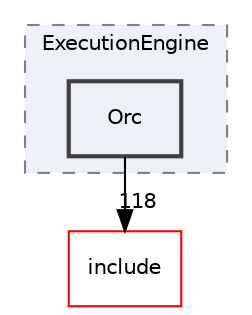 digraph "lib/ExecutionEngine/Orc"
{
 // LATEX_PDF_SIZE
  bgcolor="transparent";
  edge [fontname="Helvetica",fontsize="10",labelfontname="Helvetica",labelfontsize="10"];
  node [fontname="Helvetica",fontsize="10",shape="box"];
  compound=true
  subgraph clusterdir_9ff4c6dc1720636682ab045c894e9bc5 {
    graph [ bgcolor="#edf0f7", pencolor="grey50", style="filled,dashed,", label="ExecutionEngine", fontname="Helvetica", fontsize="10", URL="dir_9ff4c6dc1720636682ab045c894e9bc5.html"]
  dir_5e11c450ca4c873ca81149e572d5ac9a [label="Orc", style="filled,bold,", fillcolor="#edf0f7", color="grey25", URL="dir_5e11c450ca4c873ca81149e572d5ac9a.html"];
  }
  dir_d44c64559bbebec7f509842c48db8b23 [label="include", style="", fillcolor="#edf0f7", color="red", URL="dir_d44c64559bbebec7f509842c48db8b23.html"];
  dir_5e11c450ca4c873ca81149e572d5ac9a->dir_d44c64559bbebec7f509842c48db8b23 [headlabel="118", labeldistance=1.5 headhref="dir_000159_000082.html"];
}

